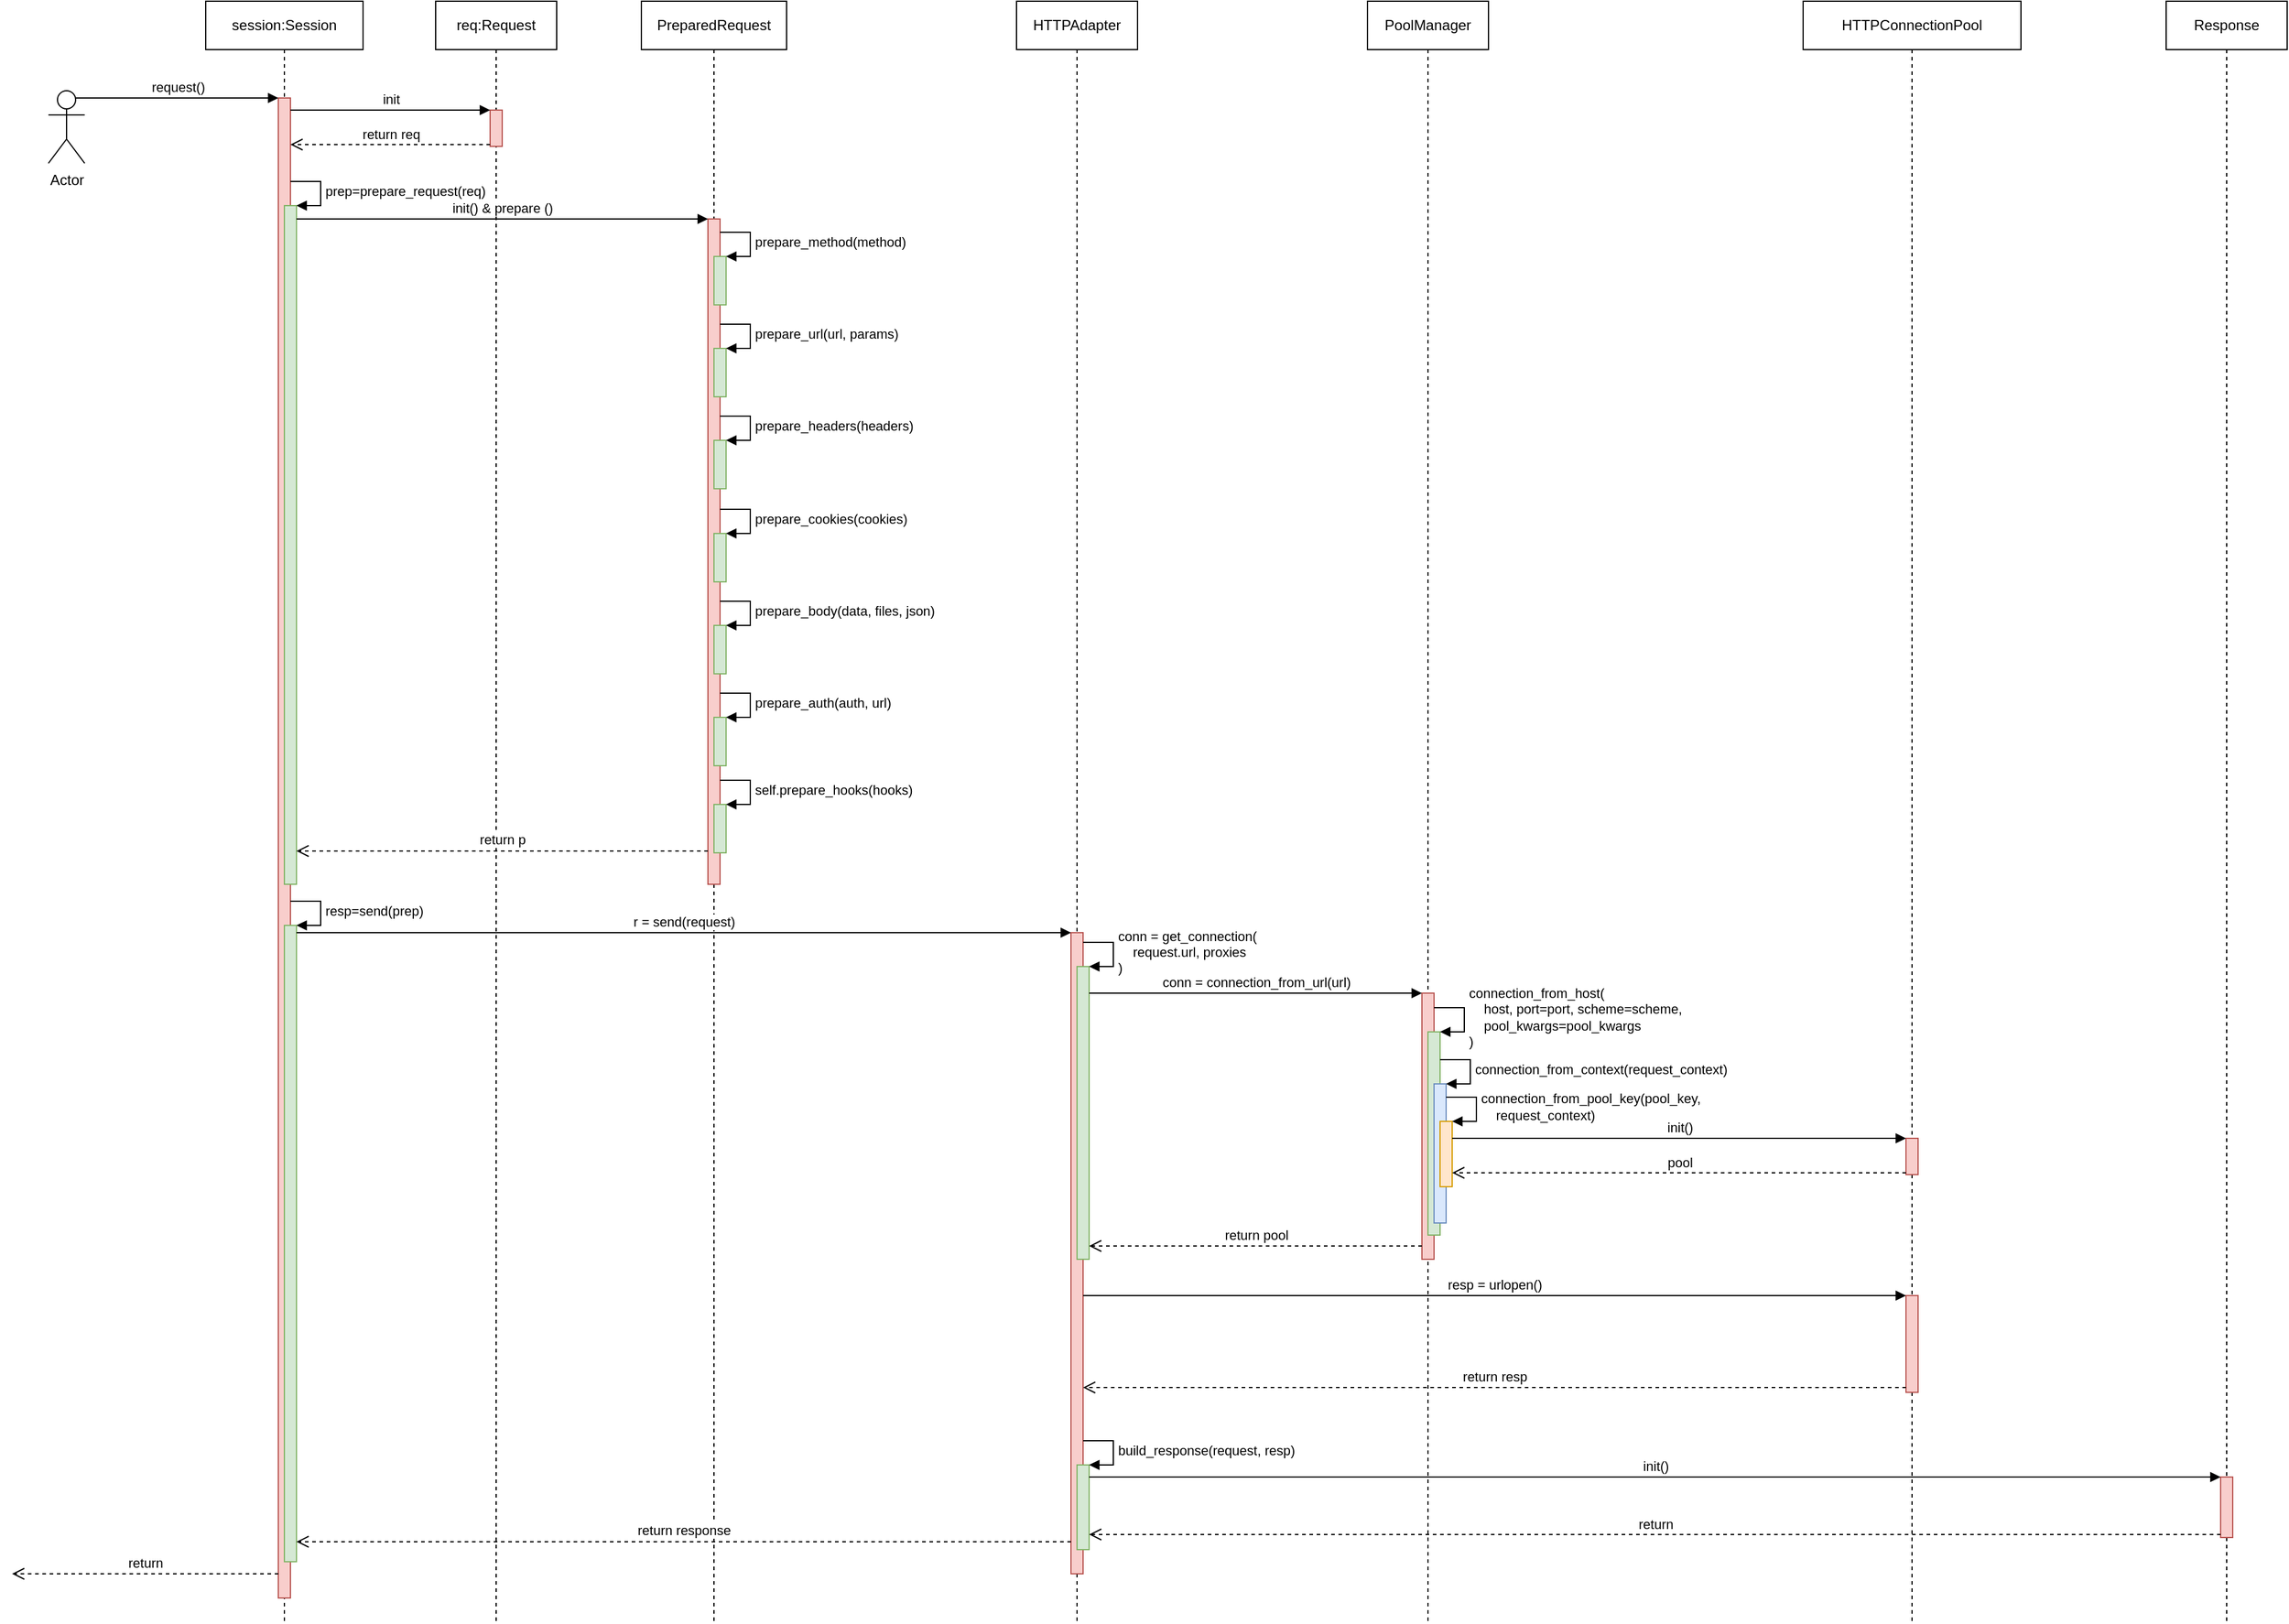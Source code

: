 <mxfile version="12.2.3" type="github" pages="1">
  <diagram name="Page-1" id="13e1069c-82ec-6db2-03f1-153e76fe0fe0">
    <mxGraphModel dx="868" dy="411" grid="1" gridSize="10" guides="1" tooltips="1" connect="1" arrows="1" fold="1" page="0" pageScale="1" pageWidth="1100" pageHeight="850" background="#ffffff" math="0" shadow="0">
      <root>
        <mxCell id="0"/>
        <mxCell id="1" parent="0"/>
        <mxCell id="QKhL0TV7jt127VQcfrzV-1" value="session:Session" style="shape=umlLifeline;perimeter=lifelinePerimeter;whiteSpace=wrap;html=1;container=1;collapsible=0;recursiveResize=0;outlineConnect=0;" parent="1" vertex="1">
          <mxGeometry x="180" y="20" width="130" height="1340" as="geometry"/>
        </mxCell>
        <mxCell id="QKhL0TV7jt127VQcfrzV-3" value="" style="html=1;points=[];perimeter=orthogonalPerimeter;fillColor=#f8cecc;strokeColor=#b85450;" parent="QKhL0TV7jt127VQcfrzV-1" vertex="1">
          <mxGeometry x="60" y="80" width="10" height="1240" as="geometry"/>
        </mxCell>
        <mxCell id="QKhL0TV7jt127VQcfrzV-15" value="" style="html=1;points=[];perimeter=orthogonalPerimeter;fillColor=#d5e8d4;strokeColor=#82b366;" parent="QKhL0TV7jt127VQcfrzV-1" vertex="1">
          <mxGeometry x="65" y="169" width="10" height="561" as="geometry"/>
        </mxCell>
        <mxCell id="QKhL0TV7jt127VQcfrzV-16" value="prep=prepare_request(req)" style="edgeStyle=orthogonalEdgeStyle;html=1;align=left;spacingLeft=2;endArrow=block;rounded=0;entryX=1;entryY=0;labelBackgroundColor=#ffffff;fontColor=#000000;" parent="QKhL0TV7jt127VQcfrzV-1" target="QKhL0TV7jt127VQcfrzV-15" edge="1">
          <mxGeometry relative="1" as="geometry">
            <mxPoint x="70" y="149" as="sourcePoint"/>
            <Array as="points">
              <mxPoint x="95" y="149"/>
            </Array>
          </mxGeometry>
        </mxCell>
        <mxCell id="QKhL0TV7jt127VQcfrzV-53" value="" style="html=1;points=[];perimeter=orthogonalPerimeter;fillColor=#d5e8d4;strokeColor=#82b366;" parent="QKhL0TV7jt127VQcfrzV-1" vertex="1">
          <mxGeometry x="65" y="764" width="10" height="526" as="geometry"/>
        </mxCell>
        <mxCell id="QKhL0TV7jt127VQcfrzV-54" value="resp=send(prep)" style="edgeStyle=orthogonalEdgeStyle;html=1;align=left;spacingLeft=2;endArrow=block;rounded=0;entryX=1;entryY=0;labelBackgroundColor=#ffffff;fontColor=#000000;" parent="QKhL0TV7jt127VQcfrzV-1" target="QKhL0TV7jt127VQcfrzV-53" edge="1">
          <mxGeometry relative="1" as="geometry">
            <mxPoint x="70" y="744" as="sourcePoint"/>
            <Array as="points">
              <mxPoint x="95" y="744"/>
            </Array>
          </mxGeometry>
        </mxCell>
        <mxCell id="QKhL0TV7jt127VQcfrzV-2" value="Actor" style="shape=umlActor;verticalLabelPosition=bottom;labelBackgroundColor=#ffffff;verticalAlign=top;html=1;" parent="1" vertex="1">
          <mxGeometry x="50" y="94" width="30" height="60" as="geometry"/>
        </mxCell>
        <mxCell id="QKhL0TV7jt127VQcfrzV-4" value="request()" style="html=1;verticalAlign=bottom;endArrow=block;entryX=0;entryY=0;exitX=0.75;exitY=0.1;exitDx=0;exitDy=0;exitPerimeter=0;horizontal=1;" parent="1" source="QKhL0TV7jt127VQcfrzV-2" target="QKhL0TV7jt127VQcfrzV-3" edge="1">
          <mxGeometry relative="1" as="geometry">
            <mxPoint x="170" y="100" as="sourcePoint"/>
          </mxGeometry>
        </mxCell>
        <mxCell id="QKhL0TV7jt127VQcfrzV-11" value="req:Request" style="shape=umlLifeline;perimeter=lifelinePerimeter;whiteSpace=wrap;html=1;container=1;collapsible=0;recursiveResize=0;outlineConnect=0;" parent="1" vertex="1">
          <mxGeometry x="370" y="20" width="100" height="1340" as="geometry"/>
        </mxCell>
        <mxCell id="QKhL0TV7jt127VQcfrzV-12" value="" style="html=1;points=[];perimeter=orthogonalPerimeter;fillColor=#f8cecc;strokeColor=#b85450;" parent="QKhL0TV7jt127VQcfrzV-11" vertex="1">
          <mxGeometry x="45" y="90" width="10" height="30" as="geometry"/>
        </mxCell>
        <mxCell id="QKhL0TV7jt127VQcfrzV-13" value="init" style="html=1;verticalAlign=bottom;endArrow=block;entryX=0;entryY=0;" parent="1" source="QKhL0TV7jt127VQcfrzV-3" target="QKhL0TV7jt127VQcfrzV-12" edge="1">
          <mxGeometry relative="1" as="geometry">
            <mxPoint x="345" y="110" as="sourcePoint"/>
          </mxGeometry>
        </mxCell>
        <mxCell id="QKhL0TV7jt127VQcfrzV-14" value="return req" style="verticalAlign=bottom;endArrow=open;dashed=1;endSize=8;exitX=0;exitY=0.95;fontStyle=0;fontColor=#000000;labelBackgroundColor=#ffffff;labelBorderColor=none;html=1;" parent="1" source="QKhL0TV7jt127VQcfrzV-12" target="QKhL0TV7jt127VQcfrzV-3" edge="1">
          <mxGeometry relative="1" as="geometry">
            <mxPoint x="345" y="186" as="targetPoint"/>
          </mxGeometry>
        </mxCell>
        <mxCell id="QKhL0TV7jt127VQcfrzV-17" value="PreparedRequest" style="shape=umlLifeline;perimeter=lifelinePerimeter;whiteSpace=wrap;html=1;container=1;collapsible=0;recursiveResize=0;outlineConnect=0;fontColor=#000000;" parent="1" vertex="1">
          <mxGeometry x="540" y="20" width="120" height="1340" as="geometry"/>
        </mxCell>
        <mxCell id="QKhL0TV7jt127VQcfrzV-18" value="" style="html=1;points=[];perimeter=orthogonalPerimeter;fillColor=#f8cecc;strokeColor=#b85450;" parent="QKhL0TV7jt127VQcfrzV-17" vertex="1">
          <mxGeometry x="55" y="180" width="10" height="550" as="geometry"/>
        </mxCell>
        <mxCell id="QKhL0TV7jt127VQcfrzV-38" value="" style="group" parent="QKhL0TV7jt127VQcfrzV-17" vertex="1" connectable="0">
          <mxGeometry x="60" y="572" width="30" height="60" as="geometry"/>
        </mxCell>
        <mxCell id="QKhL0TV7jt127VQcfrzV-36" value="" style="html=1;points=[];perimeter=orthogonalPerimeter;fillColor=#d5e8d4;strokeColor=#82b366;" parent="QKhL0TV7jt127VQcfrzV-38" vertex="1">
          <mxGeometry y="20" width="10" height="40" as="geometry"/>
        </mxCell>
        <mxCell id="QKhL0TV7jt127VQcfrzV-37" value="prepare_auth(auth, url)" style="edgeStyle=orthogonalEdgeStyle;html=1;align=left;spacingLeft=2;endArrow=block;rounded=0;entryX=1;entryY=0;labelBackgroundColor=#ffffff;fontColor=#000000;" parent="QKhL0TV7jt127VQcfrzV-38" target="QKhL0TV7jt127VQcfrzV-36" edge="1">
          <mxGeometry relative="1" as="geometry">
            <mxPoint x="5" as="sourcePoint"/>
            <Array as="points">
              <mxPoint x="30"/>
            </Array>
          </mxGeometry>
        </mxCell>
        <mxCell id="QKhL0TV7jt127VQcfrzV-39" value="" style="group" parent="QKhL0TV7jt127VQcfrzV-17" vertex="1" connectable="0">
          <mxGeometry x="60" y="496" width="30" height="60" as="geometry"/>
        </mxCell>
        <mxCell id="QKhL0TV7jt127VQcfrzV-34" value="" style="html=1;points=[];perimeter=orthogonalPerimeter;fillColor=#d5e8d4;strokeColor=#82b366;" parent="QKhL0TV7jt127VQcfrzV-39" vertex="1">
          <mxGeometry y="20" width="10" height="40" as="geometry"/>
        </mxCell>
        <mxCell id="QKhL0TV7jt127VQcfrzV-35" value="prepare_body(data, files, json)" style="edgeStyle=orthogonalEdgeStyle;html=1;align=left;spacingLeft=2;endArrow=block;rounded=0;entryX=1;entryY=0;labelBackgroundColor=#ffffff;fontColor=#000000;" parent="QKhL0TV7jt127VQcfrzV-39" target="QKhL0TV7jt127VQcfrzV-34" edge="1">
          <mxGeometry relative="1" as="geometry">
            <mxPoint x="5" as="sourcePoint"/>
            <Array as="points">
              <mxPoint x="30"/>
            </Array>
          </mxGeometry>
        </mxCell>
        <mxCell id="QKhL0TV7jt127VQcfrzV-40" value="" style="group" parent="QKhL0TV7jt127VQcfrzV-17" vertex="1" connectable="0">
          <mxGeometry x="60" y="420" width="30" height="60" as="geometry"/>
        </mxCell>
        <mxCell id="QKhL0TV7jt127VQcfrzV-32" value="" style="html=1;points=[];perimeter=orthogonalPerimeter;fillColor=#d5e8d4;strokeColor=#82b366;" parent="QKhL0TV7jt127VQcfrzV-40" vertex="1">
          <mxGeometry y="20" width="10" height="40" as="geometry"/>
        </mxCell>
        <mxCell id="QKhL0TV7jt127VQcfrzV-33" value="prepare_cookies(cookies)" style="edgeStyle=orthogonalEdgeStyle;html=1;align=left;spacingLeft=2;endArrow=block;rounded=0;entryX=1;entryY=0;labelBackgroundColor=#ffffff;fontColor=#000000;" parent="QKhL0TV7jt127VQcfrzV-40" target="QKhL0TV7jt127VQcfrzV-32" edge="1">
          <mxGeometry relative="1" as="geometry">
            <mxPoint x="5" as="sourcePoint"/>
            <Array as="points">
              <mxPoint x="30"/>
            </Array>
          </mxGeometry>
        </mxCell>
        <mxCell id="QKhL0TV7jt127VQcfrzV-41" value="" style="group" parent="QKhL0TV7jt127VQcfrzV-17" vertex="1" connectable="0">
          <mxGeometry x="60" y="343" width="30" height="60" as="geometry"/>
        </mxCell>
        <mxCell id="QKhL0TV7jt127VQcfrzV-30" value="" style="html=1;points=[];perimeter=orthogonalPerimeter;fillColor=#d5e8d4;strokeColor=#82b366;" parent="QKhL0TV7jt127VQcfrzV-41" vertex="1">
          <mxGeometry y="20" width="10" height="40" as="geometry"/>
        </mxCell>
        <mxCell id="QKhL0TV7jt127VQcfrzV-31" value="prepare_headers(headers)" style="edgeStyle=orthogonalEdgeStyle;html=1;align=left;spacingLeft=2;endArrow=block;rounded=0;entryX=1;entryY=0;labelBackgroundColor=#ffffff;fontColor=#000000;" parent="QKhL0TV7jt127VQcfrzV-41" target="QKhL0TV7jt127VQcfrzV-30" edge="1">
          <mxGeometry relative="1" as="geometry">
            <mxPoint x="5" as="sourcePoint"/>
            <Array as="points">
              <mxPoint x="30"/>
            </Array>
          </mxGeometry>
        </mxCell>
        <mxCell id="QKhL0TV7jt127VQcfrzV-42" value="" style="group" parent="QKhL0TV7jt127VQcfrzV-17" vertex="1" connectable="0">
          <mxGeometry x="60" y="267" width="30" height="60" as="geometry"/>
        </mxCell>
        <mxCell id="QKhL0TV7jt127VQcfrzV-25" value="" style="html=1;points=[];perimeter=orthogonalPerimeter;fillColor=#d5e8d4;strokeColor=#82b366;" parent="QKhL0TV7jt127VQcfrzV-42" vertex="1">
          <mxGeometry y="20" width="10" height="40" as="geometry"/>
        </mxCell>
        <mxCell id="QKhL0TV7jt127VQcfrzV-26" value="prepare_url(url, params)" style="edgeStyle=orthogonalEdgeStyle;html=1;align=left;spacingLeft=2;endArrow=block;rounded=0;entryX=1;entryY=0;labelBackgroundColor=#ffffff;fontColor=#000000;" parent="QKhL0TV7jt127VQcfrzV-42" target="QKhL0TV7jt127VQcfrzV-25" edge="1">
          <mxGeometry relative="1" as="geometry">
            <mxPoint x="5" as="sourcePoint"/>
            <Array as="points">
              <mxPoint x="30"/>
            </Array>
          </mxGeometry>
        </mxCell>
        <mxCell id="QKhL0TV7jt127VQcfrzV-43" value="" style="group" parent="QKhL0TV7jt127VQcfrzV-17" vertex="1" connectable="0">
          <mxGeometry x="60" y="191" width="30" height="60" as="geometry"/>
        </mxCell>
        <mxCell id="QKhL0TV7jt127VQcfrzV-21" value="" style="html=1;points=[];perimeter=orthogonalPerimeter;fillColor=#d5e8d4;strokeColor=#82b366;" parent="QKhL0TV7jt127VQcfrzV-43" vertex="1">
          <mxGeometry y="20" width="10" height="40" as="geometry"/>
        </mxCell>
        <mxCell id="QKhL0TV7jt127VQcfrzV-22" value="prepare_method(method)" style="edgeStyle=orthogonalEdgeStyle;html=1;align=left;spacingLeft=2;endArrow=block;rounded=0;entryX=1;entryY=0;labelBackgroundColor=#ffffff;fontColor=#000000;" parent="QKhL0TV7jt127VQcfrzV-43" target="QKhL0TV7jt127VQcfrzV-21" edge="1">
          <mxGeometry relative="1" as="geometry">
            <mxPoint x="5" as="sourcePoint"/>
            <Array as="points">
              <mxPoint x="30"/>
            </Array>
          </mxGeometry>
        </mxCell>
        <mxCell id="QKhL0TV7jt127VQcfrzV-46" value="" style="group" parent="QKhL0TV7jt127VQcfrzV-17" vertex="1" connectable="0">
          <mxGeometry x="60" y="644" width="30" height="60" as="geometry"/>
        </mxCell>
        <mxCell id="QKhL0TV7jt127VQcfrzV-44" value="" style="html=1;points=[];perimeter=orthogonalPerimeter;fillColor=#d5e8d4;strokeColor=#82b366;" parent="QKhL0TV7jt127VQcfrzV-46" vertex="1">
          <mxGeometry y="20" width="10" height="40" as="geometry"/>
        </mxCell>
        <mxCell id="QKhL0TV7jt127VQcfrzV-45" value="self.prepare_hooks(hooks)" style="edgeStyle=orthogonalEdgeStyle;html=1;align=left;spacingLeft=2;endArrow=block;rounded=0;entryX=1;entryY=0;labelBackgroundColor=#ffffff;fontColor=#000000;" parent="QKhL0TV7jt127VQcfrzV-46" target="QKhL0TV7jt127VQcfrzV-44" edge="1">
          <mxGeometry relative="1" as="geometry">
            <mxPoint x="5" as="sourcePoint"/>
            <Array as="points">
              <mxPoint x="30"/>
            </Array>
          </mxGeometry>
        </mxCell>
        <mxCell id="QKhL0TV7jt127VQcfrzV-19" value="init() &amp;amp; prepare ()" style="html=1;verticalAlign=bottom;endArrow=block;entryX=0;entryY=0;labelBackgroundColor=#ffffff;fontColor=#000000;" parent="1" source="QKhL0TV7jt127VQcfrzV-15" target="QKhL0TV7jt127VQcfrzV-18" edge="1">
          <mxGeometry relative="1" as="geometry">
            <mxPoint x="525" y="200" as="sourcePoint"/>
          </mxGeometry>
        </mxCell>
        <mxCell id="QKhL0TV7jt127VQcfrzV-20" value="return p" style="html=1;verticalAlign=bottom;endArrow=open;dashed=1;endSize=8;exitX=0;exitY=0.95;labelBackgroundColor=#ffffff;fontColor=#000000;" parent="1" source="QKhL0TV7jt127VQcfrzV-18" target="QKhL0TV7jt127VQcfrzV-15" edge="1">
          <mxGeometry relative="1" as="geometry">
            <mxPoint x="300" y="722" as="targetPoint"/>
          </mxGeometry>
        </mxCell>
        <mxCell id="QKhL0TV7jt127VQcfrzV-55" value="HTTPAdapter" style="shape=umlLifeline;perimeter=lifelinePerimeter;whiteSpace=wrap;html=1;container=1;collapsible=0;recursiveResize=0;outlineConnect=0;fontColor=#000000;" parent="1" vertex="1">
          <mxGeometry x="850" y="20" width="100" height="1340" as="geometry"/>
        </mxCell>
        <mxCell id="QKhL0TV7jt127VQcfrzV-56" value="" style="html=1;points=[];perimeter=orthogonalPerimeter;fillColor=#f8cecc;strokeColor=#b85450;" parent="QKhL0TV7jt127VQcfrzV-55" vertex="1">
          <mxGeometry x="45" y="770" width="10" height="530" as="geometry"/>
        </mxCell>
        <mxCell id="QKhL0TV7jt127VQcfrzV-59" value="" style="html=1;points=[];perimeter=orthogonalPerimeter;fillColor=#d5e8d4;strokeColor=#82b366;" parent="QKhL0TV7jt127VQcfrzV-55" vertex="1">
          <mxGeometry x="50" y="798" width="10" height="242" as="geometry"/>
        </mxCell>
        <mxCell id="QKhL0TV7jt127VQcfrzV-60" value="conn = get_connection(&lt;br&gt;&amp;nbsp; &amp;nbsp; request.url, proxies&lt;br&gt;)" style="edgeStyle=orthogonalEdgeStyle;html=1;align=left;spacingLeft=2;endArrow=block;rounded=0;entryX=1;entryY=0;labelBackgroundColor=#ffffff;fontColor=#000000;" parent="QKhL0TV7jt127VQcfrzV-55" target="QKhL0TV7jt127VQcfrzV-59" edge="1">
          <mxGeometry relative="1" as="geometry">
            <mxPoint x="55" y="778" as="sourcePoint"/>
            <Array as="points">
              <mxPoint x="80" y="778"/>
            </Array>
          </mxGeometry>
        </mxCell>
        <mxCell id="QKhL0TV7jt127VQcfrzV-80" value="" style="html=1;points=[];perimeter=orthogonalPerimeter;fillColor=#d5e8d4;strokeColor=#82b366;" parent="QKhL0TV7jt127VQcfrzV-55" vertex="1">
          <mxGeometry x="50" y="1210" width="10" height="70" as="geometry"/>
        </mxCell>
        <mxCell id="QKhL0TV7jt127VQcfrzV-81" value="build_response(request, resp)" style="edgeStyle=orthogonalEdgeStyle;html=1;align=left;spacingLeft=2;endArrow=block;rounded=0;entryX=1;entryY=0;labelBackgroundColor=#ffffff;fontColor=#000000;" parent="QKhL0TV7jt127VQcfrzV-55" target="QKhL0TV7jt127VQcfrzV-80" edge="1">
          <mxGeometry relative="1" as="geometry">
            <mxPoint x="55" y="1190" as="sourcePoint"/>
            <Array as="points">
              <mxPoint x="80" y="1190"/>
            </Array>
          </mxGeometry>
        </mxCell>
        <mxCell id="QKhL0TV7jt127VQcfrzV-57" value="r = send(request)" style="html=1;verticalAlign=bottom;endArrow=block;entryX=0;entryY=0;labelBackgroundColor=#ffffff;fontColor=#000000;" parent="1" source="QKhL0TV7jt127VQcfrzV-53" target="QKhL0TV7jt127VQcfrzV-56" edge="1">
          <mxGeometry relative="1" as="geometry">
            <mxPoint x="825" y="800" as="sourcePoint"/>
          </mxGeometry>
        </mxCell>
        <mxCell id="QKhL0TV7jt127VQcfrzV-61" value="PoolManager" style="shape=umlLifeline;perimeter=lifelinePerimeter;whiteSpace=wrap;html=1;container=1;collapsible=0;recursiveResize=0;outlineConnect=0;fontColor=#000000;" parent="1" vertex="1">
          <mxGeometry x="1140" y="20" width="100" height="1340" as="geometry"/>
        </mxCell>
        <mxCell id="QKhL0TV7jt127VQcfrzV-62" value="" style="html=1;points=[];perimeter=orthogonalPerimeter;fillColor=#f8cecc;strokeColor=#b85450;" parent="QKhL0TV7jt127VQcfrzV-61" vertex="1">
          <mxGeometry x="45" y="820" width="10" height="220" as="geometry"/>
        </mxCell>
        <mxCell id="QKhL0TV7jt127VQcfrzV-65" value="" style="html=1;points=[];perimeter=orthogonalPerimeter;fillColor=#d5e8d4;strokeColor=#82b366;" parent="QKhL0TV7jt127VQcfrzV-61" vertex="1">
          <mxGeometry x="50" y="852" width="10" height="168" as="geometry"/>
        </mxCell>
        <mxCell id="QKhL0TV7jt127VQcfrzV-66" value="&lt;div&gt;&lt;span style=&quot;font-size: 11px&quot;&gt;connection_from_host(&lt;/span&gt;&lt;/div&gt;&lt;div&gt;&lt;span style=&quot;font-size: 11px&quot;&gt;&amp;nbsp; &amp;nbsp; host, port=port, scheme=scheme,&lt;/span&gt;&lt;/div&gt;&lt;div&gt;&lt;span style=&quot;font-size: 11px&quot;&gt;&amp;nbsp; &amp;nbsp; pool_kwargs=pool_kwargs&lt;/span&gt;&lt;/div&gt;&lt;div&gt;&lt;span style=&quot;font-size: 11px&quot;&gt;)&lt;/span&gt;&lt;/div&gt;" style="edgeStyle=orthogonalEdgeStyle;html=1;align=left;spacingLeft=2;endArrow=block;rounded=0;entryX=1;entryY=0;labelBackgroundColor=#ffffff;fontColor=#000000;" parent="QKhL0TV7jt127VQcfrzV-61" target="QKhL0TV7jt127VQcfrzV-65" edge="1">
          <mxGeometry relative="1" as="geometry">
            <mxPoint x="55" y="832" as="sourcePoint"/>
            <Array as="points">
              <mxPoint x="80" y="832"/>
            </Array>
          </mxGeometry>
        </mxCell>
        <mxCell id="QKhL0TV7jt127VQcfrzV-67" value="" style="html=1;points=[];perimeter=orthogonalPerimeter;fillColor=#dae8fc;strokeColor=#6c8ebf;" parent="QKhL0TV7jt127VQcfrzV-61" vertex="1">
          <mxGeometry x="55" y="895" width="10" height="115" as="geometry"/>
        </mxCell>
        <mxCell id="QKhL0TV7jt127VQcfrzV-68" value="connection_from_context(request_context)" style="edgeStyle=orthogonalEdgeStyle;html=1;align=left;spacingLeft=2;endArrow=block;rounded=0;entryX=1;entryY=0;labelBackgroundColor=#ffffff;fontColor=#000000;" parent="QKhL0TV7jt127VQcfrzV-61" target="QKhL0TV7jt127VQcfrzV-67" edge="1">
          <mxGeometry relative="1" as="geometry">
            <mxPoint x="60" y="875" as="sourcePoint"/>
            <Array as="points">
              <mxPoint x="85" y="875"/>
            </Array>
          </mxGeometry>
        </mxCell>
        <mxCell id="QKhL0TV7jt127VQcfrzV-69" value="" style="html=1;points=[];perimeter=orthogonalPerimeter;fillColor=#ffe6cc;strokeColor=#d79b00;" parent="QKhL0TV7jt127VQcfrzV-61" vertex="1">
          <mxGeometry x="60" y="926" width="10" height="54" as="geometry"/>
        </mxCell>
        <mxCell id="QKhL0TV7jt127VQcfrzV-70" value="connection_from_pool_key(pool_key, &lt;br&gt;&amp;nbsp; &amp;nbsp; request_context)" style="edgeStyle=orthogonalEdgeStyle;html=1;align=left;spacingLeft=2;endArrow=block;rounded=0;entryX=1;entryY=0;labelBackgroundColor=#ffffff;fontColor=#000000;" parent="QKhL0TV7jt127VQcfrzV-61" target="QKhL0TV7jt127VQcfrzV-69" edge="1">
          <mxGeometry relative="1" as="geometry">
            <mxPoint x="65" y="906" as="sourcePoint"/>
            <Array as="points">
              <mxPoint x="90" y="906"/>
            </Array>
          </mxGeometry>
        </mxCell>
        <mxCell id="QKhL0TV7jt127VQcfrzV-63" value="conn = connection_from_url(url)" style="html=1;verticalAlign=bottom;endArrow=block;entryX=0;entryY=0;labelBackgroundColor=#ffffff;fontColor=#000000;" parent="1" source="QKhL0TV7jt127VQcfrzV-59" target="QKhL0TV7jt127VQcfrzV-62" edge="1">
          <mxGeometry relative="1" as="geometry">
            <mxPoint x="1115" y="840" as="sourcePoint"/>
          </mxGeometry>
        </mxCell>
        <mxCell id="QKhL0TV7jt127VQcfrzV-71" value="HTTPConnectionPool" style="shape=umlLifeline;perimeter=lifelinePerimeter;whiteSpace=wrap;html=1;container=1;collapsible=0;recursiveResize=0;outlineConnect=0;fontColor=#000000;" parent="1" vertex="1">
          <mxGeometry x="1500" y="20" width="180" height="1340" as="geometry"/>
        </mxCell>
        <mxCell id="QKhL0TV7jt127VQcfrzV-72" value="" style="html=1;points=[];perimeter=orthogonalPerimeter;fillColor=#f8cecc;strokeColor=#b85450;" parent="QKhL0TV7jt127VQcfrzV-71" vertex="1">
          <mxGeometry x="85" y="940" width="10" height="30" as="geometry"/>
        </mxCell>
        <mxCell id="QKhL0TV7jt127VQcfrzV-75" value="" style="html=1;points=[];perimeter=orthogonalPerimeter;fillColor=#f8cecc;strokeColor=#b85450;" parent="QKhL0TV7jt127VQcfrzV-71" vertex="1">
          <mxGeometry x="85" y="1070" width="10" height="80" as="geometry"/>
        </mxCell>
        <mxCell id="QKhL0TV7jt127VQcfrzV-73" value="init()" style="html=1;verticalAlign=bottom;endArrow=block;entryX=0;entryY=0;labelBackgroundColor=#ffffff;fontColor=#000000;" parent="1" source="QKhL0TV7jt127VQcfrzV-69" target="QKhL0TV7jt127VQcfrzV-72" edge="1">
          <mxGeometry relative="1" as="geometry">
            <mxPoint x="1515" y="955" as="sourcePoint"/>
          </mxGeometry>
        </mxCell>
        <mxCell id="QKhL0TV7jt127VQcfrzV-74" value="pool" style="html=1;verticalAlign=bottom;endArrow=open;dashed=1;endSize=8;exitX=0;exitY=0.95;labelBackgroundColor=#ffffff;fontColor=#000000;" parent="1" source="QKhL0TV7jt127VQcfrzV-72" target="QKhL0TV7jt127VQcfrzV-69" edge="1">
          <mxGeometry relative="1" as="geometry">
            <mxPoint x="1515" y="1031" as="targetPoint"/>
          </mxGeometry>
        </mxCell>
        <mxCell id="QKhL0TV7jt127VQcfrzV-64" value="return pool" style="html=1;verticalAlign=bottom;endArrow=open;dashed=1;endSize=8;exitX=0;exitY=0.95;labelBackgroundColor=#ffffff;fontColor=#000000;" parent="1" source="QKhL0TV7jt127VQcfrzV-62" target="QKhL0TV7jt127VQcfrzV-59" edge="1">
          <mxGeometry relative="1" as="geometry">
            <mxPoint x="1115" y="916" as="targetPoint"/>
          </mxGeometry>
        </mxCell>
        <mxCell id="QKhL0TV7jt127VQcfrzV-76" value="resp = urlopen()" style="html=1;verticalAlign=bottom;endArrow=block;entryX=0;entryY=0;labelBackgroundColor=#ffffff;fontColor=#000000;" parent="1" source="QKhL0TV7jt127VQcfrzV-56" target="QKhL0TV7jt127VQcfrzV-75" edge="1">
          <mxGeometry relative="1" as="geometry">
            <mxPoint x="1110" y="1110" as="sourcePoint"/>
          </mxGeometry>
        </mxCell>
        <mxCell id="QKhL0TV7jt127VQcfrzV-77" value="return resp" style="html=1;verticalAlign=bottom;endArrow=open;dashed=1;endSize=8;exitX=0;exitY=0.95;labelBackgroundColor=#ffffff;fontColor=#000000;" parent="1" source="QKhL0TV7jt127VQcfrzV-75" target="QKhL0TV7jt127VQcfrzV-56" edge="1">
          <mxGeometry relative="1" as="geometry">
            <mxPoint x="1515" y="1186" as="targetPoint"/>
          </mxGeometry>
        </mxCell>
        <mxCell id="QKhL0TV7jt127VQcfrzV-82" value="Response" style="shape=umlLifeline;perimeter=lifelinePerimeter;whiteSpace=wrap;html=1;container=1;collapsible=0;recursiveResize=0;outlineConnect=0;fontColor=#000000;" parent="1" vertex="1">
          <mxGeometry x="1800" y="20" width="100" height="1340" as="geometry"/>
        </mxCell>
        <mxCell id="QKhL0TV7jt127VQcfrzV-83" value="" style="html=1;points=[];perimeter=orthogonalPerimeter;fillColor=#f8cecc;strokeColor=#b85450;" parent="QKhL0TV7jt127VQcfrzV-82" vertex="1">
          <mxGeometry x="45" y="1220" width="10" height="50" as="geometry"/>
        </mxCell>
        <mxCell id="QKhL0TV7jt127VQcfrzV-84" value="init()" style="html=1;verticalAlign=bottom;endArrow=block;entryX=0;entryY=0;labelBackgroundColor=#ffffff;fontColor=#000000;" parent="1" source="QKhL0TV7jt127VQcfrzV-80" target="QKhL0TV7jt127VQcfrzV-83" edge="1">
          <mxGeometry relative="1" as="geometry">
            <mxPoint x="1230" y="1260" as="sourcePoint"/>
          </mxGeometry>
        </mxCell>
        <mxCell id="QKhL0TV7jt127VQcfrzV-85" value="return" style="html=1;verticalAlign=bottom;endArrow=open;dashed=1;endSize=8;exitX=0;exitY=0.95;labelBackgroundColor=#ffffff;fontColor=#000000;" parent="1" source="QKhL0TV7jt127VQcfrzV-83" target="QKhL0TV7jt127VQcfrzV-80" edge="1">
          <mxGeometry relative="1" as="geometry">
            <mxPoint x="1320" y="1265" as="targetPoint"/>
          </mxGeometry>
        </mxCell>
        <mxCell id="QKhL0TV7jt127VQcfrzV-58" value="return response" style="html=1;verticalAlign=bottom;endArrow=open;dashed=1;endSize=8;exitX=0;exitY=0.95;labelBackgroundColor=#ffffff;fontColor=#000000;" parent="1" source="QKhL0TV7jt127VQcfrzV-56" target="QKhL0TV7jt127VQcfrzV-53" edge="1">
          <mxGeometry relative="1" as="geometry">
            <mxPoint x="320" y="1270" as="targetPoint"/>
          </mxGeometry>
        </mxCell>
        <mxCell id="QKhL0TV7jt127VQcfrzV-86" value="return" style="html=1;verticalAlign=bottom;endArrow=open;dashed=1;endSize=8;labelBackgroundColor=#ffffff;fontColor=#000000;" parent="1" source="QKhL0TV7jt127VQcfrzV-3" edge="1">
          <mxGeometry relative="1" as="geometry">
            <mxPoint x="160" y="1320" as="sourcePoint"/>
            <mxPoint x="20" y="1320" as="targetPoint"/>
          </mxGeometry>
        </mxCell>
      </root>
    </mxGraphModel>
  </diagram>
</mxfile>
